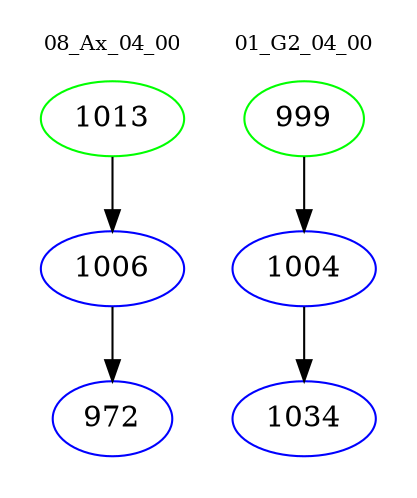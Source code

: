 digraph{
subgraph cluster_0 {
color = white
label = "08_Ax_04_00";
fontsize=10;
T0_1013 [label="1013", color="green"]
T0_1013 -> T0_1006 [color="black"]
T0_1006 [label="1006", color="blue"]
T0_1006 -> T0_972 [color="black"]
T0_972 [label="972", color="blue"]
}
subgraph cluster_1 {
color = white
label = "01_G2_04_00";
fontsize=10;
T1_999 [label="999", color="green"]
T1_999 -> T1_1004 [color="black"]
T1_1004 [label="1004", color="blue"]
T1_1004 -> T1_1034 [color="black"]
T1_1034 [label="1034", color="blue"]
}
}
